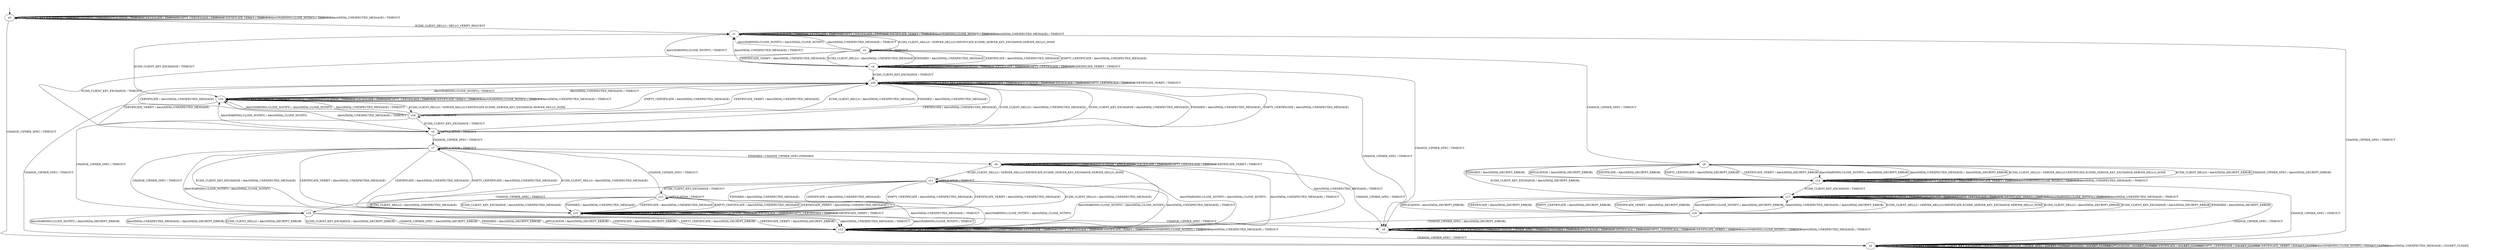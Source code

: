 digraph h6 {
s0 [label="s0"];
s1 [label="s1"];
s2 [label="s2"];
s3 [label="s3"];
s16 [label="s16"];
s4 [label="s4"];
s5 [label="s5"];
s6 [label="s6"];
s18 [label="s18"];
s7 [label="s7"];
s9 [label="s9"];
s14 [label="s14"];
s17 [label="s17"];
s20 [label="s20"];
s8 [label="s8"];
s10 [label="s10"];
s13 [label="s13"];
s15 [label="s15"];
s19 [label="s19"];
s11 [label="s11"];
s12 [label="s12"];
s0 -> s1 [label="ECDH_CLIENT_HELLO / HELLO_VERIFY_REQUEST"];
s0 -> s0 [label="ECDH_CLIENT_KEY_EXCHANGE / TIMEOUT"];
s0 -> s2 [label="CHANGE_CIPHER_SPEC / TIMEOUT"];
s0 -> s0 [label="FINISHED / TIMEOUT"];
s0 -> s0 [label="APPLICATION / TIMEOUT"];
s0 -> s0 [label="CERTIFICATE / TIMEOUT"];
s0 -> s0 [label="EMPTY_CERTIFICATE / TIMEOUT"];
s0 -> s0 [label="CERTIFICATE_VERIFY / TIMEOUT"];
s0 -> s0 [label="Alert(WARNING,CLOSE_NOTIFY) / TIMEOUT"];
s0 -> s0 [label="Alert(FATAL,UNEXPECTED_MESSAGE) / TIMEOUT"];
s1 -> s3 [label="ECDH_CLIENT_HELLO / SERVER_HELLO,CERTIFICATE,ECDHE_SERVER_KEY_EXCHANGE,SERVER_HELLO_DONE"];
s1 -> s16 [label="ECDH_CLIENT_KEY_EXCHANGE / TIMEOUT"];
s1 -> s2 [label="CHANGE_CIPHER_SPEC / TIMEOUT"];
s1 -> s1 [label="FINISHED / TIMEOUT"];
s1 -> s1 [label="APPLICATION / TIMEOUT"];
s1 -> s1 [label="CERTIFICATE / TIMEOUT"];
s1 -> s1 [label="EMPTY_CERTIFICATE / TIMEOUT"];
s1 -> s1 [label="CERTIFICATE_VERIFY / TIMEOUT"];
s1 -> s1 [label="Alert(WARNING,CLOSE_NOTIFY) / TIMEOUT"];
s1 -> s1 [label="Alert(FATAL,UNEXPECTED_MESSAGE) / TIMEOUT"];
s2 -> s2 [label="ECDH_CLIENT_HELLO / SOCKET_CLOSED"];
s2 -> s2 [label="ECDH_CLIENT_KEY_EXCHANGE / SOCKET_CLOSED"];
s2 -> s2 [label="CHANGE_CIPHER_SPEC / SOCKET_CLOSED"];
s2 -> s2 [label="FINISHED / SOCKET_CLOSED"];
s2 -> s2 [label="APPLICATION / SOCKET_CLOSED"];
s2 -> s2 [label="CERTIFICATE / SOCKET_CLOSED"];
s2 -> s2 [label="EMPTY_CERTIFICATE / SOCKET_CLOSED"];
s2 -> s2 [label="CERTIFICATE_VERIFY / SOCKET_CLOSED"];
s2 -> s2 [label="Alert(WARNING,CLOSE_NOTIFY) / SOCKET_CLOSED"];
s2 -> s2 [label="Alert(FATAL,UNEXPECTED_MESSAGE) / SOCKET_CLOSED"];
s3 -> s4 [label="ECDH_CLIENT_HELLO / Alert(FATAL,UNEXPECTED_MESSAGE)"];
s3 -> s5 [label="ECDH_CLIENT_KEY_EXCHANGE / TIMEOUT"];
s3 -> s6 [label="CHANGE_CIPHER_SPEC / TIMEOUT"];
s3 -> s4 [label="FINISHED / Alert(FATAL,UNEXPECTED_MESSAGE)"];
s3 -> s3 [label="APPLICATION / TIMEOUT"];
s3 -> s4 [label="CERTIFICATE / Alert(FATAL,UNEXPECTED_MESSAGE)"];
s3 -> s4 [label="EMPTY_CERTIFICATE / Alert(FATAL,UNEXPECTED_MESSAGE)"];
s3 -> s4 [label="CERTIFICATE_VERIFY / Alert(FATAL,UNEXPECTED_MESSAGE)"];
s3 -> s1 [label="Alert(WARNING,CLOSE_NOTIFY) / Alert(FATAL,CLOSE_NOTIFY)"];
s3 -> s1 [label="Alert(FATAL,UNEXPECTED_MESSAGE) / TIMEOUT"];
s16 -> s18 [label="ECDH_CLIENT_HELLO / SERVER_HELLO,CERTIFICATE,ECDHE_SERVER_KEY_EXCHANGE,SERVER_HELLO_DONE"];
s16 -> s16 [label="ECDH_CLIENT_KEY_EXCHANGE / TIMEOUT"];
s16 -> s2 [label="CHANGE_CIPHER_SPEC / TIMEOUT"];
s16 -> s16 [label="FINISHED / TIMEOUT"];
s16 -> s16 [label="APPLICATION / TIMEOUT"];
s16 -> s16 [label="CERTIFICATE / TIMEOUT"];
s16 -> s16 [label="EMPTY_CERTIFICATE / TIMEOUT"];
s16 -> s16 [label="CERTIFICATE_VERIFY / TIMEOUT"];
s16 -> s16 [label="Alert(WARNING,CLOSE_NOTIFY) / TIMEOUT"];
s16 -> s16 [label="Alert(FATAL,UNEXPECTED_MESSAGE) / TIMEOUT"];
s4 -> s4 [label="ECDH_CLIENT_HELLO / TIMEOUT"];
s4 -> s20 [label="ECDH_CLIENT_KEY_EXCHANGE / TIMEOUT"];
s4 -> s9 [label="CHANGE_CIPHER_SPEC / TIMEOUT"];
s4 -> s4 [label="FINISHED / TIMEOUT"];
s4 -> s4 [label="APPLICATION / TIMEOUT"];
s4 -> s4 [label="CERTIFICATE / TIMEOUT"];
s4 -> s4 [label="EMPTY_CERTIFICATE / TIMEOUT"];
s4 -> s4 [label="CERTIFICATE_VERIFY / TIMEOUT"];
s4 -> s1 [label="Alert(WARNING,CLOSE_NOTIFY) / TIMEOUT"];
s4 -> s1 [label="Alert(FATAL,UNEXPECTED_MESSAGE) / TIMEOUT"];
s5 -> s20 [label="ECDH_CLIENT_HELLO / Alert(FATAL,UNEXPECTED_MESSAGE)"];
s5 -> s20 [label="ECDH_CLIENT_KEY_EXCHANGE / Alert(FATAL,UNEXPECTED_MESSAGE)"];
s5 -> s7 [label="CHANGE_CIPHER_SPEC / TIMEOUT"];
s5 -> s20 [label="FINISHED / Alert(FATAL,UNEXPECTED_MESSAGE)"];
s5 -> s5 [label="APPLICATION / TIMEOUT"];
s5 -> s20 [label="CERTIFICATE / Alert(FATAL,UNEXPECTED_MESSAGE)"];
s5 -> s20 [label="EMPTY_CERTIFICATE / Alert(FATAL,UNEXPECTED_MESSAGE)"];
s5 -> s20 [label="CERTIFICATE_VERIFY / Alert(FATAL,UNEXPECTED_MESSAGE)"];
s5 -> s16 [label="Alert(WARNING,CLOSE_NOTIFY) / Alert(FATAL,CLOSE_NOTIFY)"];
s5 -> s16 [label="Alert(FATAL,UNEXPECTED_MESSAGE) / TIMEOUT"];
s6 -> s14 [label="ECDH_CLIENT_HELLO / Alert(FATAL,DECRYPT_ERROR)"];
s6 -> s17 [label="ECDH_CLIENT_KEY_EXCHANGE / Alert(FATAL,DECRYPT_ERROR)"];
s6 -> s14 [label="CHANGE_CIPHER_SPEC / Alert(FATAL,DECRYPT_ERROR)"];
s6 -> s14 [label="FINISHED / Alert(FATAL,DECRYPT_ERROR)"];
s6 -> s14 [label="APPLICATION / Alert(FATAL,DECRYPT_ERROR)"];
s6 -> s14 [label="CERTIFICATE / Alert(FATAL,DECRYPT_ERROR)"];
s6 -> s14 [label="EMPTY_CERTIFICATE / Alert(FATAL,DECRYPT_ERROR)"];
s6 -> s14 [label="CERTIFICATE_VERIFY / Alert(FATAL,DECRYPT_ERROR)"];
s6 -> s14 [label="Alert(WARNING,CLOSE_NOTIFY) / Alert(FATAL,DECRYPT_ERROR)"];
s6 -> s14 [label="Alert(FATAL,UNEXPECTED_MESSAGE) / Alert(FATAL,DECRYPT_ERROR)"];
s18 -> s20 [label="ECDH_CLIENT_HELLO / Alert(FATAL,UNEXPECTED_MESSAGE)"];
s18 -> s5 [label="ECDH_CLIENT_KEY_EXCHANGE / TIMEOUT"];
s18 -> s10 [label="CHANGE_CIPHER_SPEC / TIMEOUT"];
s18 -> s20 [label="FINISHED / Alert(FATAL,UNEXPECTED_MESSAGE)"];
s18 -> s18 [label="APPLICATION / TIMEOUT"];
s18 -> s20 [label="CERTIFICATE / Alert(FATAL,UNEXPECTED_MESSAGE)"];
s18 -> s20 [label="EMPTY_CERTIFICATE / Alert(FATAL,UNEXPECTED_MESSAGE)"];
s18 -> s20 [label="CERTIFICATE_VERIFY / Alert(FATAL,UNEXPECTED_MESSAGE)"];
s18 -> s16 [label="Alert(WARNING,CLOSE_NOTIFY) / Alert(FATAL,CLOSE_NOTIFY)"];
s18 -> s16 [label="Alert(FATAL,UNEXPECTED_MESSAGE) / TIMEOUT"];
s7 -> s15 [label="ECDH_CLIENT_HELLO / Alert(FATAL,UNEXPECTED_MESSAGE)"];
s7 -> s15 [label="ECDH_CLIENT_KEY_EXCHANGE / Alert(FATAL,UNEXPECTED_MESSAGE)"];
s7 -> s10 [label="CHANGE_CIPHER_SPEC / TIMEOUT"];
s7 -> s8 [label="FINISHED / CHANGE_CIPHER_SPEC,FINISHED"];
s7 -> s7 [label="APPLICATION / TIMEOUT"];
s7 -> s15 [label="CERTIFICATE / Alert(FATAL,UNEXPECTED_MESSAGE)"];
s7 -> s15 [label="EMPTY_CERTIFICATE / Alert(FATAL,UNEXPECTED_MESSAGE)"];
s7 -> s15 [label="CERTIFICATE_VERIFY / Alert(FATAL,UNEXPECTED_MESSAGE)"];
s7 -> s13 [label="Alert(WARNING,CLOSE_NOTIFY) / Alert(FATAL,CLOSE_NOTIFY)"];
s7 -> s13 [label="Alert(FATAL,UNEXPECTED_MESSAGE) / TIMEOUT"];
s9 -> s9 [label="ECDH_CLIENT_HELLO / TIMEOUT"];
s9 -> s9 [label="ECDH_CLIENT_KEY_EXCHANGE / TIMEOUT"];
s9 -> s9 [label="CHANGE_CIPHER_SPEC / TIMEOUT"];
s9 -> s9 [label="FINISHED / TIMEOUT"];
s9 -> s9 [label="APPLICATION / TIMEOUT"];
s9 -> s9 [label="CERTIFICATE / TIMEOUT"];
s9 -> s9 [label="EMPTY_CERTIFICATE / TIMEOUT"];
s9 -> s9 [label="CERTIFICATE_VERIFY / TIMEOUT"];
s9 -> s9 [label="Alert(WARNING,CLOSE_NOTIFY) / TIMEOUT"];
s9 -> s9 [label="Alert(FATAL,UNEXPECTED_MESSAGE) / TIMEOUT"];
s14 -> s6 [label="ECDH_CLIENT_HELLO / SERVER_HELLO,CERTIFICATE,ECDHE_SERVER_KEY_EXCHANGE,SERVER_HELLO_DONE"];
s14 -> s17 [label="ECDH_CLIENT_KEY_EXCHANGE / TIMEOUT"];
s14 -> s2 [label="CHANGE_CIPHER_SPEC / TIMEOUT"];
s14 -> s14 [label="FINISHED / TIMEOUT"];
s14 -> s14 [label="APPLICATION / TIMEOUT"];
s14 -> s14 [label="CERTIFICATE / TIMEOUT"];
s14 -> s14 [label="EMPTY_CERTIFICATE / TIMEOUT"];
s14 -> s14 [label="CERTIFICATE_VERIFY / TIMEOUT"];
s14 -> s14 [label="Alert(WARNING,CLOSE_NOTIFY) / TIMEOUT"];
s14 -> s14 [label="Alert(FATAL,UNEXPECTED_MESSAGE) / TIMEOUT"];
s17 -> s19 [label="ECDH_CLIENT_HELLO / SERVER_HELLO,CERTIFICATE,ECDHE_SERVER_KEY_EXCHANGE,SERVER_HELLO_DONE"];
s17 -> s17 [label="ECDH_CLIENT_KEY_EXCHANGE / TIMEOUT"];
s17 -> s2 [label="CHANGE_CIPHER_SPEC / TIMEOUT"];
s17 -> s17 [label="FINISHED / TIMEOUT"];
s17 -> s17 [label="APPLICATION / TIMEOUT"];
s17 -> s17 [label="CERTIFICATE / TIMEOUT"];
s17 -> s17 [label="EMPTY_CERTIFICATE / TIMEOUT"];
s17 -> s17 [label="CERTIFICATE_VERIFY / TIMEOUT"];
s17 -> s17 [label="Alert(WARNING,CLOSE_NOTIFY) / TIMEOUT"];
s17 -> s17 [label="Alert(FATAL,UNEXPECTED_MESSAGE) / TIMEOUT"];
s20 -> s20 [label="ECDH_CLIENT_HELLO / TIMEOUT"];
s20 -> s20 [label="ECDH_CLIENT_KEY_EXCHANGE / TIMEOUT"];
s20 -> s9 [label="CHANGE_CIPHER_SPEC / TIMEOUT"];
s20 -> s20 [label="FINISHED / TIMEOUT"];
s20 -> s20 [label="APPLICATION / TIMEOUT"];
s20 -> s20 [label="CERTIFICATE / TIMEOUT"];
s20 -> s20 [label="EMPTY_CERTIFICATE / TIMEOUT"];
s20 -> s20 [label="CERTIFICATE_VERIFY / TIMEOUT"];
s20 -> s16 [label="Alert(WARNING,CLOSE_NOTIFY) / TIMEOUT"];
s20 -> s16 [label="Alert(FATAL,UNEXPECTED_MESSAGE) / TIMEOUT"];
s8 -> s11 [label="ECDH_CLIENT_HELLO / SERVER_HELLO,CERTIFICATE,ECDHE_SERVER_KEY_EXCHANGE,SERVER_HELLO_DONE"];
s8 -> s8 [label="ECDH_CLIENT_KEY_EXCHANGE / TIMEOUT"];
s8 -> s9 [label="CHANGE_CIPHER_SPEC / TIMEOUT"];
s8 -> s8 [label="FINISHED / TIMEOUT"];
s8 -> s8 [label="APPLICATION / APPLICATION"];
s8 -> s8 [label="CERTIFICATE / TIMEOUT"];
s8 -> s8 [label="EMPTY_CERTIFICATE / TIMEOUT"];
s8 -> s8 [label="CERTIFICATE_VERIFY / TIMEOUT"];
s8 -> s13 [label="Alert(WARNING,CLOSE_NOTIFY) / Alert(FATAL,CLOSE_NOTIFY)"];
s8 -> s13 [label="Alert(FATAL,UNEXPECTED_MESSAGE) / TIMEOUT"];
s10 -> s13 [label="ECDH_CLIENT_HELLO / Alert(FATAL,DECRYPT_ERROR)"];
s10 -> s13 [label="ECDH_CLIENT_KEY_EXCHANGE / Alert(FATAL,DECRYPT_ERROR)"];
s10 -> s13 [label="CHANGE_CIPHER_SPEC / Alert(FATAL,DECRYPT_ERROR)"];
s10 -> s13 [label="FINISHED / Alert(FATAL,DECRYPT_ERROR)"];
s10 -> s13 [label="APPLICATION / Alert(FATAL,DECRYPT_ERROR)"];
s10 -> s13 [label="CERTIFICATE / Alert(FATAL,DECRYPT_ERROR)"];
s10 -> s13 [label="EMPTY_CERTIFICATE / Alert(FATAL,DECRYPT_ERROR)"];
s10 -> s13 [label="CERTIFICATE_VERIFY / Alert(FATAL,DECRYPT_ERROR)"];
s10 -> s13 [label="Alert(WARNING,CLOSE_NOTIFY) / Alert(FATAL,DECRYPT_ERROR)"];
s10 -> s13 [label="Alert(FATAL,UNEXPECTED_MESSAGE) / Alert(FATAL,DECRYPT_ERROR)"];
s13 -> s13 [label="ECDH_CLIENT_HELLO / TIMEOUT"];
s13 -> s13 [label="ECDH_CLIENT_KEY_EXCHANGE / TIMEOUT"];
s13 -> s2 [label="CHANGE_CIPHER_SPEC / TIMEOUT"];
s13 -> s13 [label="FINISHED / TIMEOUT"];
s13 -> s13 [label="APPLICATION / TIMEOUT"];
s13 -> s13 [label="CERTIFICATE / TIMEOUT"];
s13 -> s13 [label="EMPTY_CERTIFICATE / TIMEOUT"];
s13 -> s13 [label="CERTIFICATE_VERIFY / TIMEOUT"];
s13 -> s13 [label="Alert(WARNING,CLOSE_NOTIFY) / TIMEOUT"];
s13 -> s13 [label="Alert(FATAL,UNEXPECTED_MESSAGE) / TIMEOUT"];
s15 -> s15 [label="ECDH_CLIENT_HELLO / TIMEOUT"];
s15 -> s15 [label="ECDH_CLIENT_KEY_EXCHANGE / TIMEOUT"];
s15 -> s9 [label="CHANGE_CIPHER_SPEC / TIMEOUT"];
s15 -> s15 [label="FINISHED / TIMEOUT"];
s15 -> s15 [label="APPLICATION / TIMEOUT"];
s15 -> s15 [label="CERTIFICATE / TIMEOUT"];
s15 -> s15 [label="EMPTY_CERTIFICATE / TIMEOUT"];
s15 -> s15 [label="CERTIFICATE_VERIFY / TIMEOUT"];
s15 -> s13 [label="Alert(WARNING,CLOSE_NOTIFY) / TIMEOUT"];
s15 -> s13 [label="Alert(FATAL,UNEXPECTED_MESSAGE) / TIMEOUT"];
s19 -> s17 [label="ECDH_CLIENT_HELLO / Alert(FATAL,DECRYPT_ERROR)"];
s19 -> s17 [label="ECDH_CLIENT_KEY_EXCHANGE / Alert(FATAL,DECRYPT_ERROR)"];
s19 -> s13 [label="CHANGE_CIPHER_SPEC / Alert(FATAL,DECRYPT_ERROR)"];
s19 -> s17 [label="FINISHED / Alert(FATAL,DECRYPT_ERROR)"];
s19 -> s17 [label="APPLICATION / Alert(FATAL,DECRYPT_ERROR)"];
s19 -> s17 [label="CERTIFICATE / Alert(FATAL,DECRYPT_ERROR)"];
s19 -> s17 [label="EMPTY_CERTIFICATE / Alert(FATAL,DECRYPT_ERROR)"];
s19 -> s17 [label="CERTIFICATE_VERIFY / Alert(FATAL,DECRYPT_ERROR)"];
s19 -> s17 [label="Alert(WARNING,CLOSE_NOTIFY) / Alert(FATAL,DECRYPT_ERROR)"];
s19 -> s17 [label="Alert(FATAL,UNEXPECTED_MESSAGE) / Alert(FATAL,DECRYPT_ERROR)"];
s11 -> s15 [label="ECDH_CLIENT_HELLO / Alert(FATAL,UNEXPECTED_MESSAGE)"];
s11 -> s12 [label="ECDH_CLIENT_KEY_EXCHANGE / TIMEOUT"];
s11 -> s10 [label="CHANGE_CIPHER_SPEC / TIMEOUT"];
s11 -> s15 [label="FINISHED / Alert(FATAL,UNEXPECTED_MESSAGE)"];
s11 -> s11 [label="APPLICATION / TIMEOUT"];
s11 -> s15 [label="CERTIFICATE / Alert(FATAL,UNEXPECTED_MESSAGE)"];
s11 -> s15 [label="EMPTY_CERTIFICATE / Alert(FATAL,UNEXPECTED_MESSAGE)"];
s11 -> s15 [label="CERTIFICATE_VERIFY / Alert(FATAL,UNEXPECTED_MESSAGE)"];
s11 -> s13 [label="Alert(WARNING,CLOSE_NOTIFY) / Alert(FATAL,CLOSE_NOTIFY)"];
s11 -> s13 [label="Alert(FATAL,UNEXPECTED_MESSAGE) / TIMEOUT"];
s12 -> s15 [label="ECDH_CLIENT_HELLO / Alert(FATAL,UNEXPECTED_MESSAGE)"];
s12 -> s15 [label="ECDH_CLIENT_KEY_EXCHANGE / Alert(FATAL,UNEXPECTED_MESSAGE)"];
s12 -> s7 [label="CHANGE_CIPHER_SPEC / TIMEOUT"];
s12 -> s15 [label="FINISHED / Alert(FATAL,UNEXPECTED_MESSAGE)"];
s12 -> s12 [label="APPLICATION / TIMEOUT"];
s12 -> s15 [label="CERTIFICATE / Alert(FATAL,UNEXPECTED_MESSAGE)"];
s12 -> s15 [label="EMPTY_CERTIFICATE / Alert(FATAL,UNEXPECTED_MESSAGE)"];
s12 -> s15 [label="CERTIFICATE_VERIFY / Alert(FATAL,UNEXPECTED_MESSAGE)"];
s12 -> s13 [label="Alert(WARNING,CLOSE_NOTIFY) / Alert(FATAL,CLOSE_NOTIFY)"];
s12 -> s13 [label="Alert(FATAL,UNEXPECTED_MESSAGE) / TIMEOUT"];
__start0 [shape=none, label=""];
__start0 -> s0 [label=""];
}
